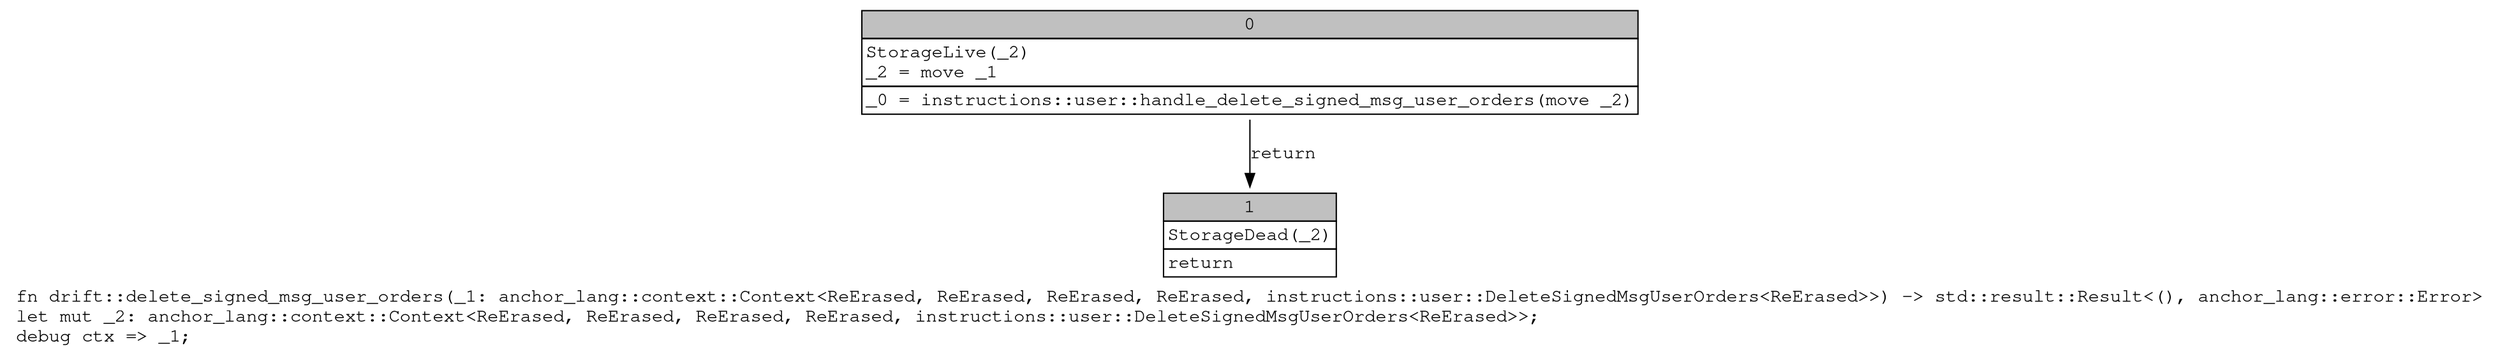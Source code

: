 digraph Mir_0_19884 {
    graph [fontname="Courier, monospace"];
    node [fontname="Courier, monospace"];
    edge [fontname="Courier, monospace"];
    label=<fn drift::delete_signed_msg_user_orders(_1: anchor_lang::context::Context&lt;ReErased, ReErased, ReErased, ReErased, instructions::user::DeleteSignedMsgUserOrders&lt;ReErased&gt;&gt;) -&gt; std::result::Result&lt;(), anchor_lang::error::Error&gt;<br align="left"/>let mut _2: anchor_lang::context::Context&lt;ReErased, ReErased, ReErased, ReErased, instructions::user::DeleteSignedMsgUserOrders&lt;ReErased&gt;&gt;;<br align="left"/>debug ctx =&gt; _1;<br align="left"/>>;
    bb0__0_19884 [shape="none", label=<<table border="0" cellborder="1" cellspacing="0"><tr><td bgcolor="gray" align="center" colspan="1">0</td></tr><tr><td align="left" balign="left">StorageLive(_2)<br/>_2 = move _1<br/></td></tr><tr><td align="left">_0 = instructions::user::handle_delete_signed_msg_user_orders(move _2)</td></tr></table>>];
    bb1__0_19884 [shape="none", label=<<table border="0" cellborder="1" cellspacing="0"><tr><td bgcolor="gray" align="center" colspan="1">1</td></tr><tr><td align="left" balign="left">StorageDead(_2)<br/></td></tr><tr><td align="left">return</td></tr></table>>];
    bb0__0_19884 -> bb1__0_19884 [label="return"];
}
